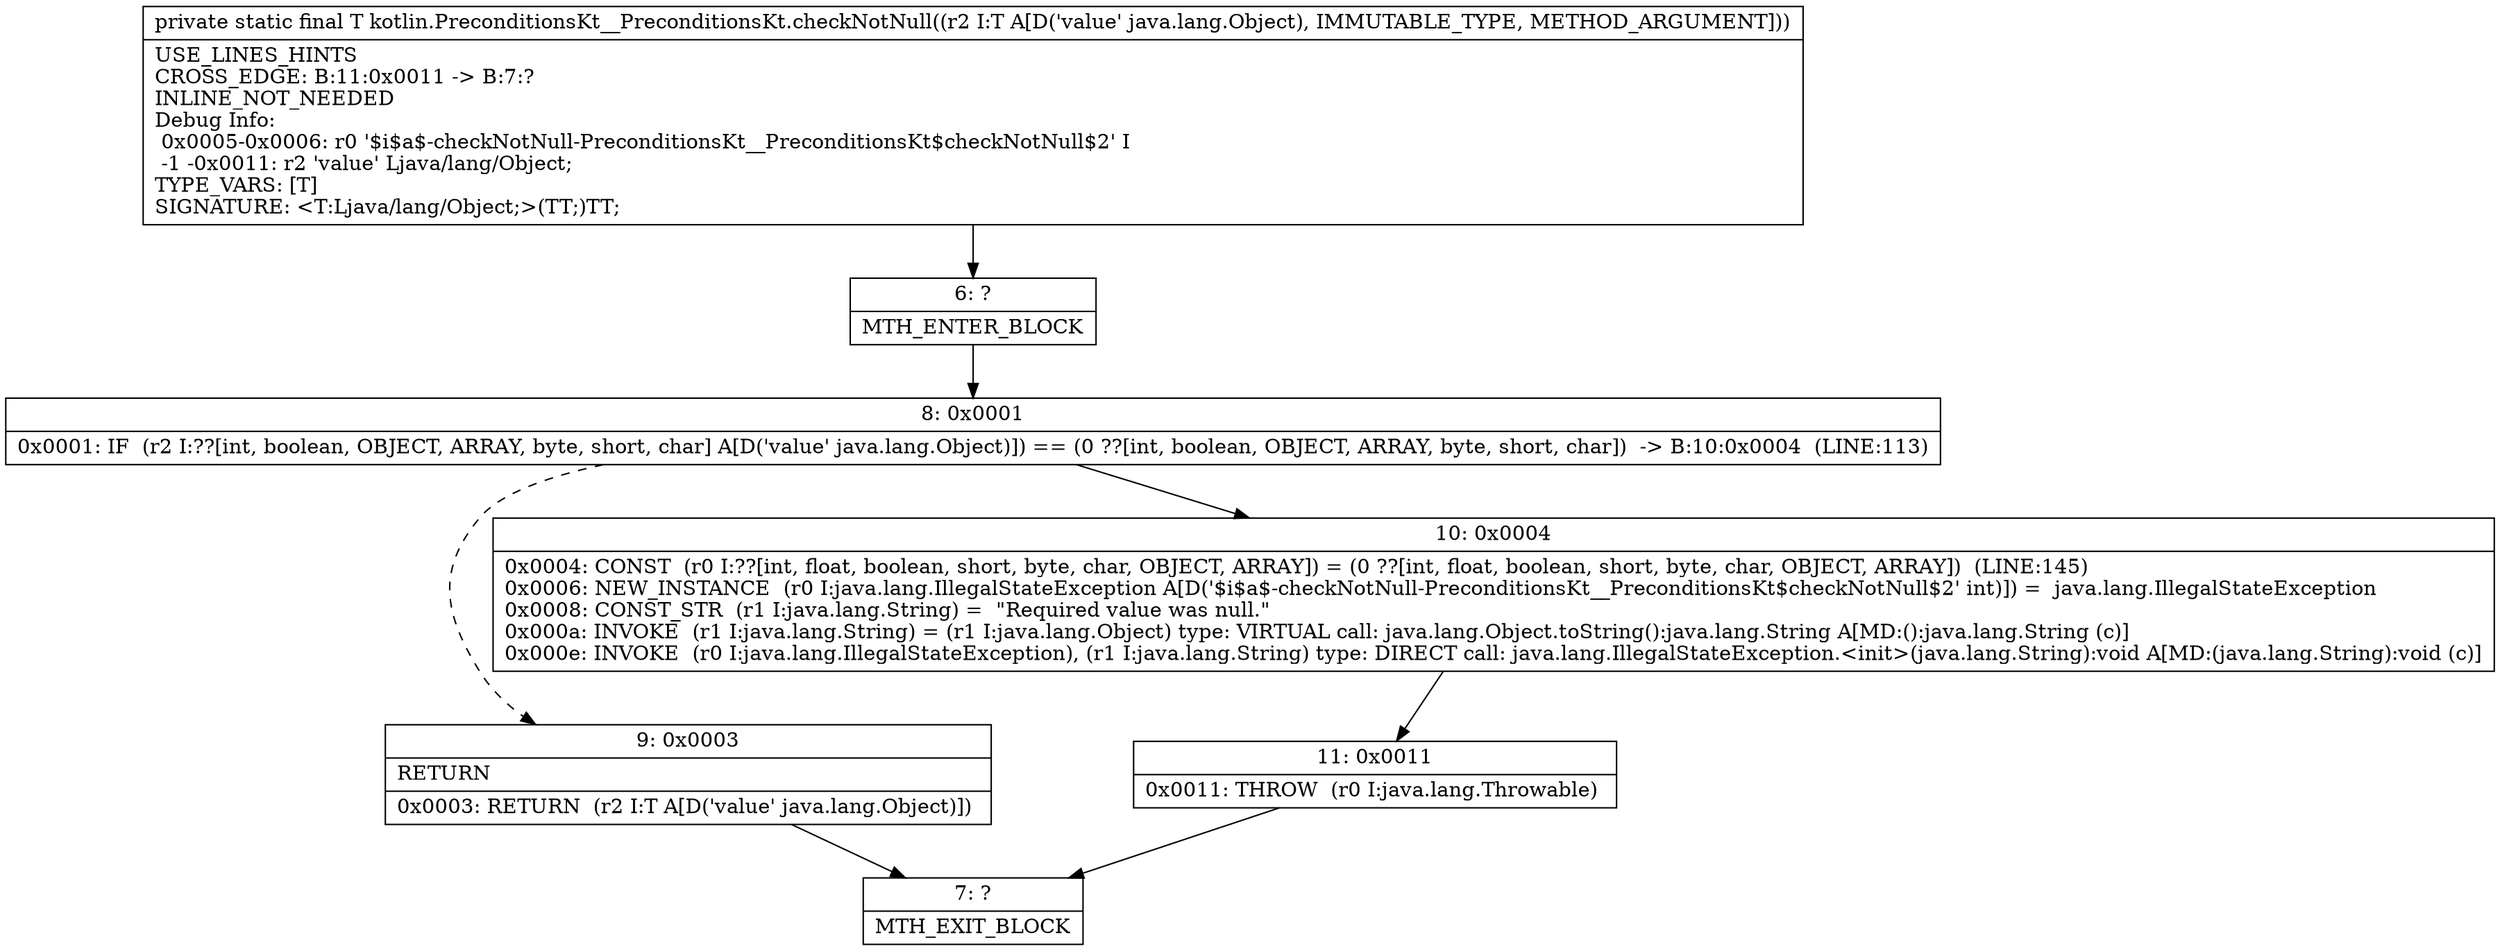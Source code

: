 digraph "CFG forkotlin.PreconditionsKt__PreconditionsKt.checkNotNull(Ljava\/lang\/Object;)Ljava\/lang\/Object;" {
Node_6 [shape=record,label="{6\:\ ?|MTH_ENTER_BLOCK\l}"];
Node_8 [shape=record,label="{8\:\ 0x0001|0x0001: IF  (r2 I:??[int, boolean, OBJECT, ARRAY, byte, short, char] A[D('value' java.lang.Object)]) == (0 ??[int, boolean, OBJECT, ARRAY, byte, short, char])  \-\> B:10:0x0004  (LINE:113)\l}"];
Node_9 [shape=record,label="{9\:\ 0x0003|RETURN\l|0x0003: RETURN  (r2 I:T A[D('value' java.lang.Object)]) \l}"];
Node_7 [shape=record,label="{7\:\ ?|MTH_EXIT_BLOCK\l}"];
Node_10 [shape=record,label="{10\:\ 0x0004|0x0004: CONST  (r0 I:??[int, float, boolean, short, byte, char, OBJECT, ARRAY]) = (0 ??[int, float, boolean, short, byte, char, OBJECT, ARRAY])  (LINE:145)\l0x0006: NEW_INSTANCE  (r0 I:java.lang.IllegalStateException A[D('$i$a$\-checkNotNull\-PreconditionsKt__PreconditionsKt$checkNotNull$2' int)]) =  java.lang.IllegalStateException \l0x0008: CONST_STR  (r1 I:java.lang.String) =  \"Required value was null.\" \l0x000a: INVOKE  (r1 I:java.lang.String) = (r1 I:java.lang.Object) type: VIRTUAL call: java.lang.Object.toString():java.lang.String A[MD:():java.lang.String (c)]\l0x000e: INVOKE  (r0 I:java.lang.IllegalStateException), (r1 I:java.lang.String) type: DIRECT call: java.lang.IllegalStateException.\<init\>(java.lang.String):void A[MD:(java.lang.String):void (c)]\l}"];
Node_11 [shape=record,label="{11\:\ 0x0011|0x0011: THROW  (r0 I:java.lang.Throwable) \l}"];
MethodNode[shape=record,label="{private static final T kotlin.PreconditionsKt__PreconditionsKt.checkNotNull((r2 I:T A[D('value' java.lang.Object), IMMUTABLE_TYPE, METHOD_ARGUMENT]))  | USE_LINES_HINTS\lCROSS_EDGE: B:11:0x0011 \-\> B:7:?\lINLINE_NOT_NEEDED\lDebug Info:\l  0x0005\-0x0006: r0 '$i$a$\-checkNotNull\-PreconditionsKt__PreconditionsKt$checkNotNull$2' I\l  \-1 \-0x0011: r2 'value' Ljava\/lang\/Object;\lTYPE_VARS: [T]\lSIGNATURE: \<T:Ljava\/lang\/Object;\>(TT;)TT;\l}"];
MethodNode -> Node_6;Node_6 -> Node_8;
Node_8 -> Node_9[style=dashed];
Node_8 -> Node_10;
Node_9 -> Node_7;
Node_10 -> Node_11;
Node_11 -> Node_7;
}

